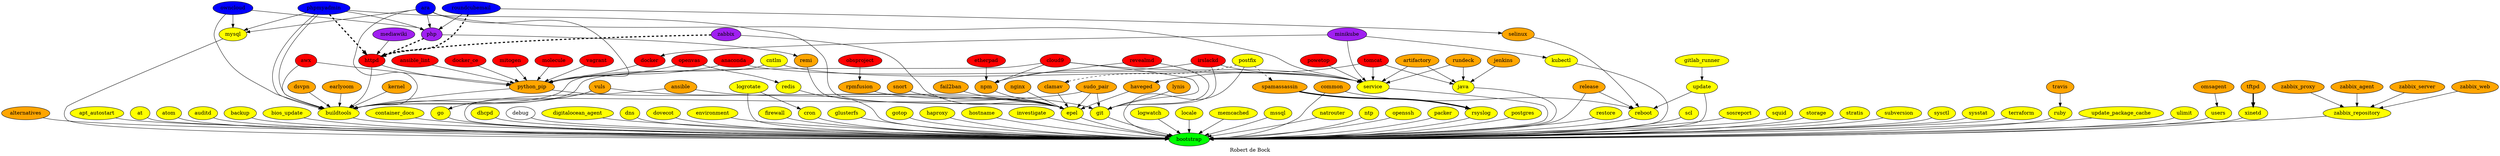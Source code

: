 digraph hierarchy {
  label = "Robert de Bock" ;
  {
    alternatives [fillcolor=orange style=filled]
    anaconda [fillcolor=red style=filled]
    ansible [fillcolor=orange style=filled]
    ansible_lint [fillcolor=red style=filled]
    apt_autostart [fillcolor=yellow style=filled]
    ara [fillcolor=blue style=filled]
    artifactory [fillcolor=orange style=filled]
    at [fillcolor=yellow style=filled]
    atom [fillcolor=yellow style=filled]
    auditd [fillcolor=yellow style=filled]
    awx [fillcolor=red style=filled]
    backup [fillcolor=yellow style=filled]
    bios_update [fillcolor=yellow style=filled]
    bootstrap [fillcolor=green style=filled]
    buildtools [fillcolor=yellow style=filled]
    clamav [fillcolor=orange style=filled]
    cloud9 [fillcolor=red style=filled]
    cntlm [fillcolor=yellow style=filled]
    container_docs [fillcolor=yellow style=filled]
    common [fillcolor=orange style=filled]
    cron [fillcolor=yellow style=filled]
    dhcpd [fillcolor=yellow style=filled]
    debug [fillcolor=yellow styly=filled]
    "digitalocean_agent" [fillcolor=yellow style=filled]
    dns [fillcolor=yellow style=filled]
    docker [fillcolor=red style=filled]
    docker_ce [fillcolor=red style=filled]
    dovecot [fillcolor=yellow style=filled]
    dsvpn [fillcolor=orange style=filled]
    earlyoom [fillcolor=orange style=filled]
    environment [fillcolor=yellow style=filled]
    epel [fillcolor=yellow style=filled]
    etherpad [fillcolor=red style=filled]
    fail2ban [fillcolor=orange style=filled]
    firewall [fillcolor=yellow style=filled]
    git [fillcolor=yellow style=filled]
    gitlab_runner [fillcolor=yellow style=filled]
    glusterfs [fillcolor=yellow style=filled]
    go [fillcolor=yellow style=filled]
    gotop [fillcolor=yellow style=filled]
    haveged [fillcolor=orange style=filled]
    haproxy [fillcolor=yellow style=filled]
    httpd [fillcolor=red style=filled]
    hostname [fillcolor=yellow style=filled]
    investigate [fillcolor=yellow style=filled]
    irslackd [fillcolor=red style=filled]
    java [fillcolor=yellow style=filled]
    jenkins [fillcolor=orange style=filled]
    kernel [fillcolor=orange style=filled]
    kubectl [fillcolor=yellow style=filled]
    logrotate [fillcolor=yellow style=filled]
    logwatch [fillcolor=yellow style=filled]
    locale [fillcolor=yellow style=filled]
    lynis [fillcolor=orange style=filled]
    mediawiki [fillcolor=purple style=filled]
    memcached [fillcolor=yellow style=filled]
    minikube [fillcolor=purple style=filled]
    mitogen [fillcolor=red style=filled]
    molecule [fillcolor=red style=filled]
    mssql [fillcolor=yellow style=filled]
    mysql [fillcolor=yellow style=filled]
    natrouter [fillcolor=yellow style=filled]
    nginx [fillcolor=orange style=filled]
    npm [fillcolor=orange style=filled]
    ntp [fillcolor=yellow style=filled]
    obsproject [fillcolor=red style=filled]
    omsagent [fillcolor=orange style=filled]
    openvas [fillcolor=red style=filled]
    openssh [fillcolor=yellow style=filled]
    owncloud [fillcolor=blue style=filled]
    packer [fillcolor=yellow style=filled]
    php [fillcolor=purple style=filled]
    phpmyadmin [fillcolor=blue style=filled]
    postfix [fillcolor=yellow style=filled]
    postgres [fillcolor=yellow style=filled]
    powetop [fillcolor=red style=filled]
    "python_pip" [fillcolor=orange style=filled]
    redis [fillcolor=yellow style=filled]
    reboot [fillcolor=yellow style=filled]
    release [fillcolor=orange style=filled]
    remi [fillcolor=orange style=filled]
    revealmd [fillcolor=red style=filled]
    restore [fillcolor=yellow style=filled]
    roundcubemail [fillcolor=blue style=filled]
    rpmfusion [fillcolor=orange style=filled]
    rsyslog [fillcolor=yellow style=filled]
    ruby [fillcolor=yellow style=filled]
    rundeck [fillcolor=orange style=filled]
    scl [fillcolor=yellow style=filled]
    selinux [fillcolor=orange style=filled]
    service [fillcolor=yellow style=filled]
    snort [fillcolor=orange style=filled]
    sosreport [fillcolor=yellow style=filled]
    spamassassin [fillcolor=orange style=filled]
    squid [fillcolor=yellow style=filled]
    storage [fillcolor=yellow style=filled]
    stratis [fillcolor=yellow style=filled]
    "sudo_pair" [fillcolor=orange style=filled]
    subversion [fillcolor=yellow style=filled]
    sysctl [fillcolor=yellow style=filled]
    sysstat [fillcolor=yellow style=filled]
    terraform [fillcolor=yellow style=filled]
    tftpd [fillcolor=orange style=filled]
    tomcat [fillcolor=red style=filled]
    travis [fillcolor=orange style=filled]
    update [fillcolor=yellow style=filled]
    update_package_cache [fillcolor=yellow style=filled]
    ulimit [fillcolor=yellow style=filled]
    users [fillcolor=yellow style=filled]
    vuls [fillcolor=orange style=filled]
    vagrant [fillcolor=red style=filled]
    xinetd [fillcolor=yellow style=filled]
    zabbix [fillcolor=purple style=filled]
    zabbix_repository [fillcolor=yellow style=filled]
    zabbix_agent [fillcolor=orange style=filled]
    zabbix_server [fillcolor=orange style=filled]
    zabbix_web [fillcolor=orange style=filled]
    zabbix_proxy [fillcolor=orange style=filled]
  }
  {alternatives ansible apt_autostart at atom auditd backup bios_update buildtools common container_docs cron debug dhcpd "digitalocean_agent" dns dovecot environment epel firewall git glusterfs go gotop haproxy hostname investigate java kubectl logrotate logwatch locale memcached mysql mssql natrouter ntp openssh packer postfix postgres reboot redis release restore rsyslog ruby scl service sosreport squid storage stratis subversion sysctl sysstat terraform update update_package_cache ulimit users xinetd zabbix_repository} -> bootstrap
  {ansible clamav fail2ban haveged nginx npm phpmyadmin "python_pip" remi rpmfusion snort "sudo_pair" zabbix} -> epel
  {common release selinux update} -> reboot
  {zabbix_agent zabbix_server zabbix_web zabbix_proxy} -> zabbix_repository
  postfix -> {spamassassin clamav} [style=dashed]
  travis -> ruby
  {anaconda ansible_lint ara awx docker docker_ce httpd mitogen molecule openvas vagrant} -> "python_pip"
  openvas -> redis
  {cloud9 etherpad irslackd revealmd} -> npm
  vuls -> go
  tftpd -> xinetd  [penwidth=3]
  {ara owncloud phpmyadmin} -> {buildtools php mysql}
  {php phpmyadmin roundcubemail zabbix} -> httpd [style=dashed penwidth=3]
  php -> remi
  mediawiki -> httpd
  {awx cntlm cloud9 dsvpn earlyoom httpd kernel phpmyadmin "python_pip" vuls} -> buildtools
  roundcubemail -> php
  {cloud9 irslackd lynis revealmd sudo_pair vuls} -> git
  {"sudo_pair"} -> {buildtools}
  {artifactory jenkins rundeck tomcat} -> java
  {ara anaconda artifactory cloud9 cntlm irslackd minikube powetop rundeck tomcat} -> service
  tomcat -> haveged
  spamassassin -> rsyslog [penwidth=3]
  gitlab_runner -> update
  roundcubemail -> selinux
  logrotate -> cron
  obsproject -> rpmfusion
  minikube -> {kubectl docker}
  omsagent -> users
}
